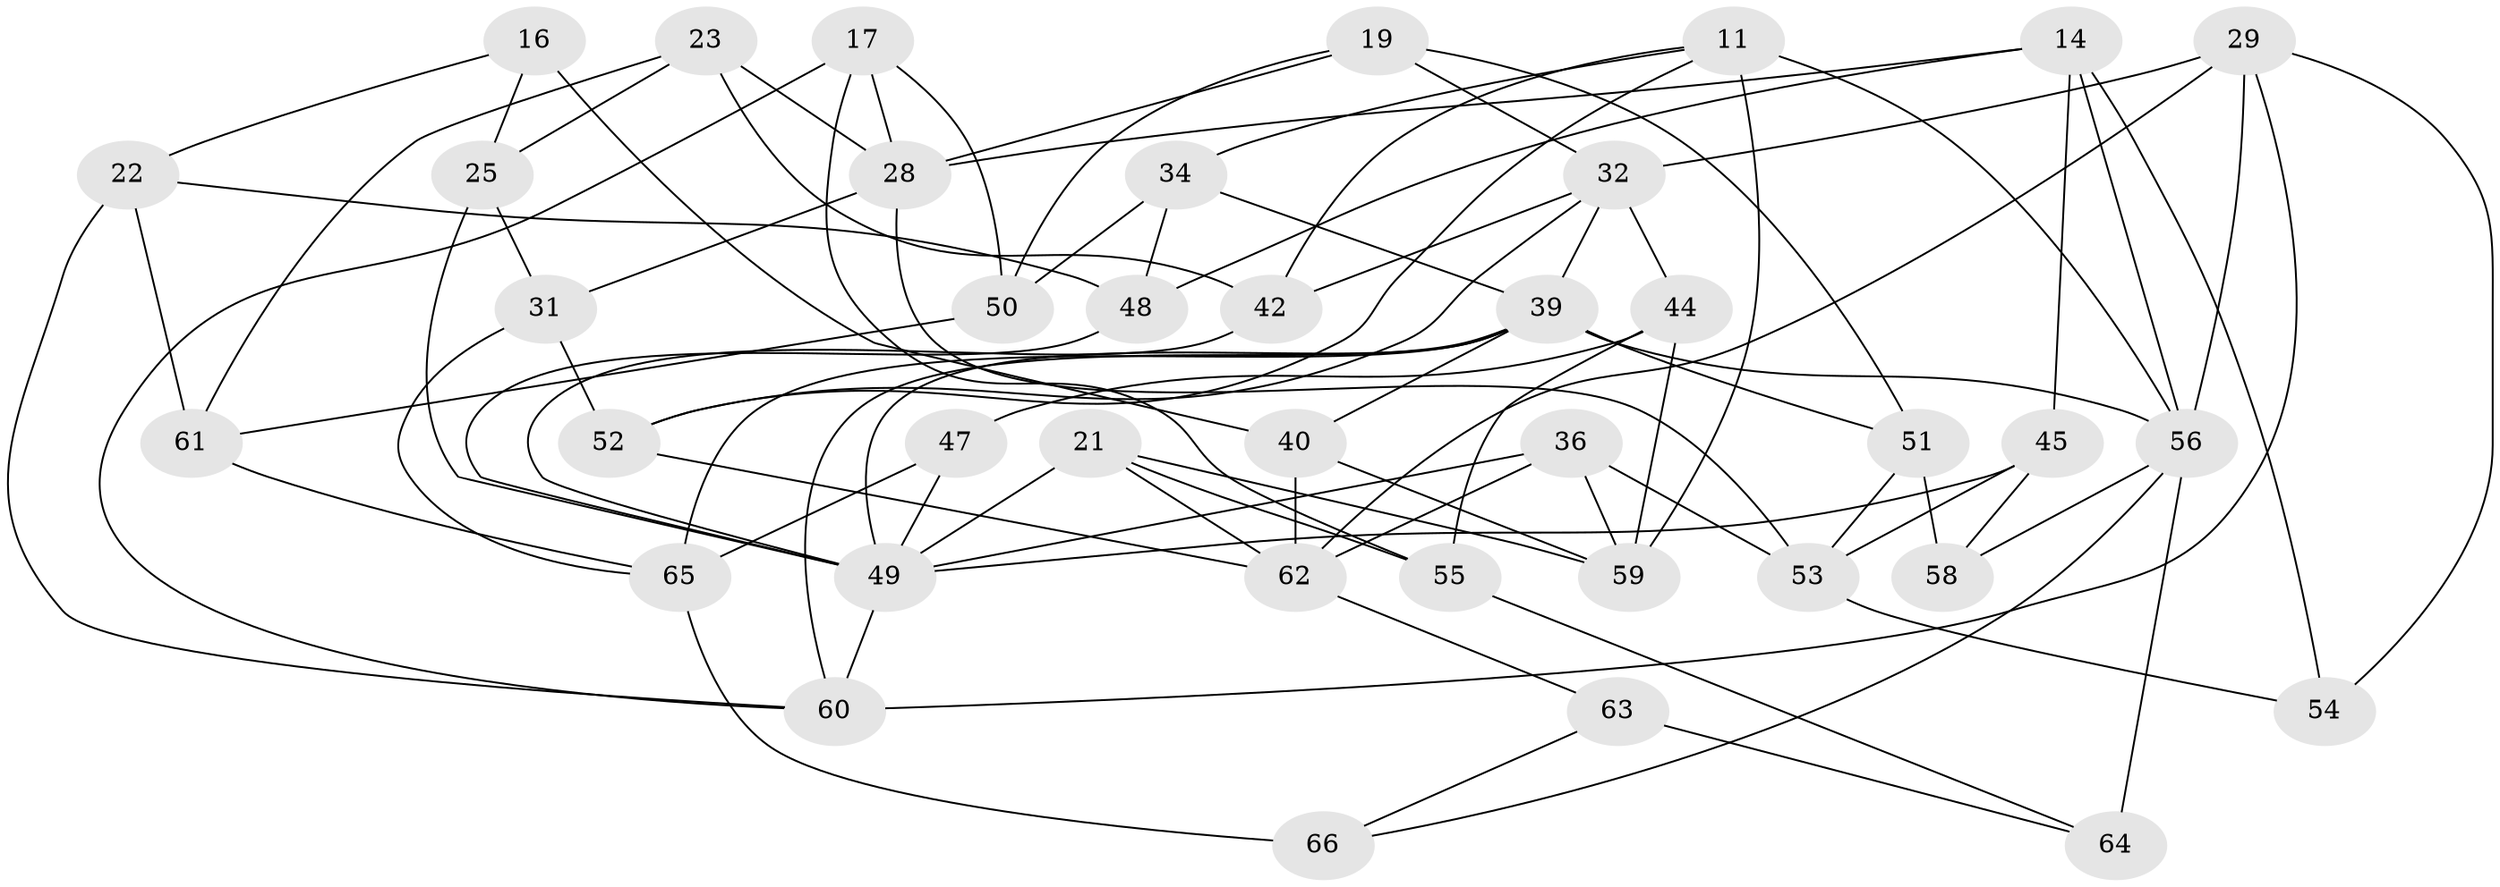 // original degree distribution, {4: 1.0}
// Generated by graph-tools (version 1.1) at 2025/02/03/04/25 22:02:13]
// undirected, 39 vertices, 87 edges
graph export_dot {
graph [start="1"]
  node [color=gray90,style=filled];
  11 [super="+8"];
  14 [super="+10"];
  16;
  17;
  19;
  21 [super="+13"];
  22;
  23;
  25;
  28 [super="+12"];
  29 [super="+26"];
  31;
  32 [super="+18"];
  34;
  36;
  39 [super="+27+38"];
  40 [super="+9"];
  42;
  44 [super="+24"];
  45;
  47;
  48;
  49 [super="+2+15+5"];
  50;
  51 [super="+33"];
  52;
  53 [super="+4"];
  54;
  55 [super="+30"];
  56 [super="+1+37+41"];
  58;
  59 [super="+7"];
  60 [super="+35"];
  61;
  62 [super="+43+57"];
  63;
  64 [super="+20"];
  65 [super="+46"];
  66;
  11 -- 42;
  11 -- 59 [weight=2];
  11 -- 34;
  11 -- 52;
  11 -- 56;
  14 -- 54;
  14 -- 45;
  14 -- 56 [weight=2];
  14 -- 48;
  14 -- 28;
  16 -- 40 [weight=2];
  16 -- 22;
  16 -- 25;
  17 -- 55;
  17 -- 28;
  17 -- 50;
  17 -- 60;
  19 -- 50;
  19 -- 28;
  19 -- 32;
  19 -- 51;
  21 -- 55 [weight=2];
  21 -- 49;
  21 -- 62 [weight=2];
  21 -- 59;
  22 -- 48;
  22 -- 60;
  22 -- 61;
  23 -- 42;
  23 -- 25;
  23 -- 61;
  23 -- 28;
  25 -- 31;
  25 -- 49;
  28 -- 31;
  28 -- 53;
  29 -- 54;
  29 -- 56;
  29 -- 62;
  29 -- 32 [weight=2];
  29 -- 60;
  31 -- 52;
  31 -- 65;
  32 -- 52;
  32 -- 44 [weight=2];
  32 -- 42;
  32 -- 39;
  34 -- 39;
  34 -- 50;
  34 -- 48;
  36 -- 59;
  36 -- 53;
  36 -- 49;
  36 -- 62;
  39 -- 49;
  39 -- 51 [weight=2];
  39 -- 40;
  39 -- 60;
  39 -- 56 [weight=2];
  39 -- 65;
  40 -- 62 [weight=2];
  40 -- 59;
  42 -- 49;
  44 -- 47 [weight=2];
  44 -- 59;
  44 -- 55;
  45 -- 58;
  45 -- 53;
  45 -- 49;
  47 -- 65;
  47 -- 49;
  48 -- 49;
  49 -- 60 [weight=2];
  50 -- 61;
  51 -- 58 [weight=2];
  51 -- 53;
  52 -- 62;
  53 -- 54 [weight=2];
  55 -- 64 [weight=2];
  56 -- 66;
  56 -- 64 [weight=2];
  56 -- 58;
  61 -- 65;
  62 -- 63;
  63 -- 66;
  63 -- 64 [weight=2];
  65 -- 66 [weight=2];
}
